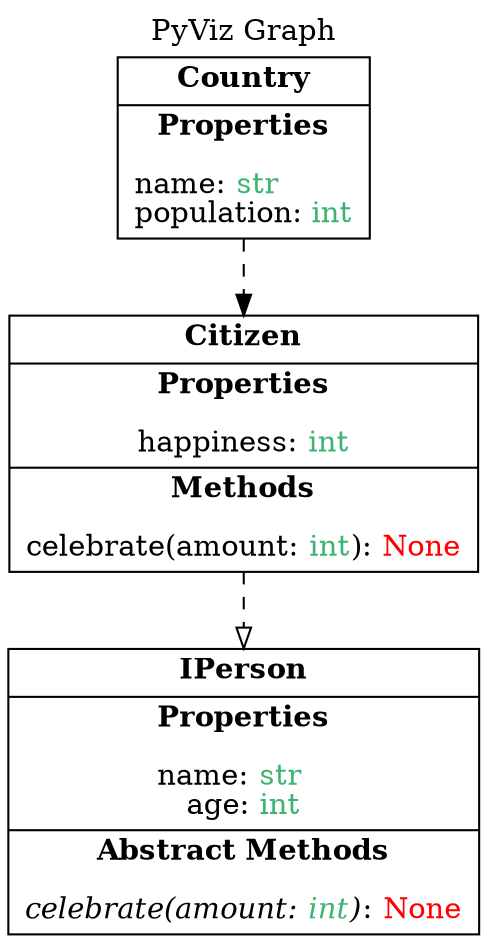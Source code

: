 digraph g {
	label="PyViz Graph"
	labelloc="top"
	
	// Objects
	Country [label=< {<B>Country</B>
		|<B>Properties</B>
			<BR/><BR/>name: <FONT COLOR="mediumseagreen">str</FONT>
			<BR ALIGN="LEFT"/>population: <FONT COLOR="mediumseagreen">int</FONT>
	} > shape="record"];
	IPerson [label=< {<B>IPerson</B>
		|<B>Properties</B>
			<BR/><BR/>name: <FONT COLOR="mediumseagreen">str</FONT>
			<BR ALIGN="LEFT"/>age: <FONT COLOR="mediumseagreen">int</FONT>
		|<B>Abstract Methods</B>
			<BR/><BR/><I>celebrate(amount: <FONT COLOR="mediumseagreen">int</FONT>)</I>: <FONT COLOR="red">None</FONT>
	} > shape="record"];
	Citizen [label=< {<B>Citizen</B>
		|<B>Properties</B>
			<BR/><BR/>happiness: <FONT COLOR="mediumseagreen">int</FONT>
		|<B>Methods</B>
			<BR/><BR/>celebrate(amount: <FONT COLOR="mediumseagreen">int</FONT>): <FONT COLOR="red">None</FONT>
	} > shape="record"];
	
	// Dependencies
	edge [style="dashed"];
	Country -> Citizen;
	
	// Inheritance
	edge [style="dashed" arrowhead="empty"];
	Citizen -> IPerson;
}
